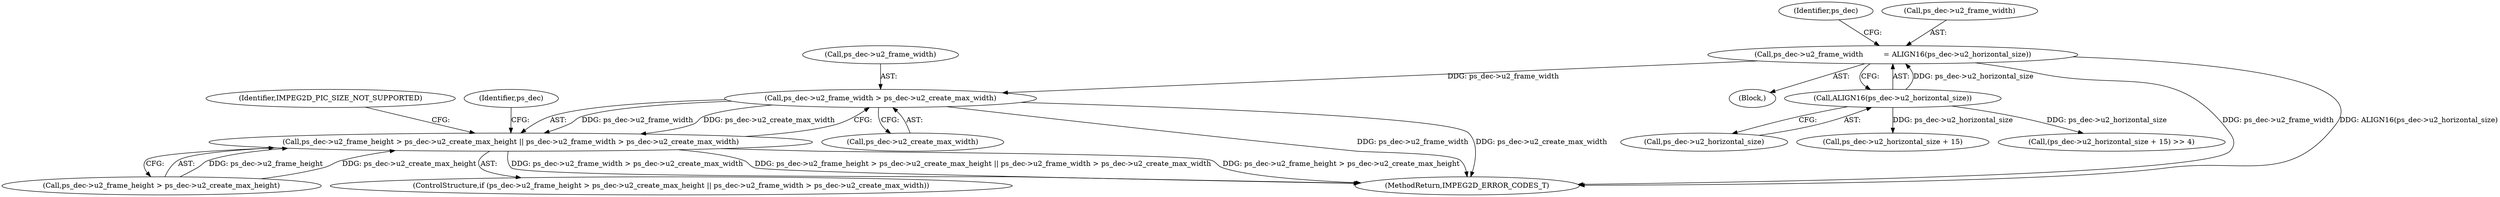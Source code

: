 digraph "0_Android_29a78a11844fc027fa44be7f8bd8dc1cf8bf89f6_0@pointer" {
"1000247" [label="(Call,ps_dec->u2_frame_width         = ALIGN16(ps_dec->u2_horizontal_size))"];
"1000251" [label="(Call,ALIGN16(ps_dec->u2_horizontal_size))"];
"1000275" [label="(Call,ps_dec->u2_frame_width > ps_dec->u2_create_max_width)"];
"1000267" [label="(Call,ps_dec->u2_frame_height > ps_dec->u2_create_max_height || ps_dec->u2_frame_width > ps_dec->u2_create_max_width)"];
"1000257" [label="(Identifier,ps_dec)"];
"1000268" [label="(Call,ps_dec->u2_frame_height > ps_dec->u2_create_max_height)"];
"1000284" [label="(Identifier,IMPEG2D_PIC_SIZE_NOT_SUPPORTED)"];
"1000252" [label="(Call,ps_dec->u2_horizontal_size)"];
"1000251" [label="(Call,ALIGN16(ps_dec->u2_horizontal_size))"];
"1000287" [label="(Identifier,ps_dec)"];
"1000247" [label="(Call,ps_dec->u2_frame_width         = ALIGN16(ps_dec->u2_horizontal_size))"];
"1000248" [label="(Call,ps_dec->u2_frame_width)"];
"1000260" [label="(Call,ps_dec->u2_horizontal_size + 15)"];
"1000279" [label="(Call,ps_dec->u2_create_max_width)"];
"1000276" [label="(Call,ps_dec->u2_frame_width)"];
"1000259" [label="(Call,(ps_dec->u2_horizontal_size + 15) >> 4)"];
"1000119" [label="(Block,)"];
"1000275" [label="(Call,ps_dec->u2_frame_width > ps_dec->u2_create_max_width)"];
"1000369" [label="(MethodReturn,IMPEG2D_ERROR_CODES_T)"];
"1000266" [label="(ControlStructure,if (ps_dec->u2_frame_height > ps_dec->u2_create_max_height || ps_dec->u2_frame_width > ps_dec->u2_create_max_width))"];
"1000267" [label="(Call,ps_dec->u2_frame_height > ps_dec->u2_create_max_height || ps_dec->u2_frame_width > ps_dec->u2_create_max_width)"];
"1000247" -> "1000119"  [label="AST: "];
"1000247" -> "1000251"  [label="CFG: "];
"1000248" -> "1000247"  [label="AST: "];
"1000251" -> "1000247"  [label="AST: "];
"1000257" -> "1000247"  [label="CFG: "];
"1000247" -> "1000369"  [label="DDG: ps_dec->u2_frame_width"];
"1000247" -> "1000369"  [label="DDG: ALIGN16(ps_dec->u2_horizontal_size)"];
"1000251" -> "1000247"  [label="DDG: ps_dec->u2_horizontal_size"];
"1000247" -> "1000275"  [label="DDG: ps_dec->u2_frame_width"];
"1000251" -> "1000252"  [label="CFG: "];
"1000252" -> "1000251"  [label="AST: "];
"1000251" -> "1000259"  [label="DDG: ps_dec->u2_horizontal_size"];
"1000251" -> "1000260"  [label="DDG: ps_dec->u2_horizontal_size"];
"1000275" -> "1000267"  [label="AST: "];
"1000275" -> "1000279"  [label="CFG: "];
"1000276" -> "1000275"  [label="AST: "];
"1000279" -> "1000275"  [label="AST: "];
"1000267" -> "1000275"  [label="CFG: "];
"1000275" -> "1000369"  [label="DDG: ps_dec->u2_frame_width"];
"1000275" -> "1000369"  [label="DDG: ps_dec->u2_create_max_width"];
"1000275" -> "1000267"  [label="DDG: ps_dec->u2_frame_width"];
"1000275" -> "1000267"  [label="DDG: ps_dec->u2_create_max_width"];
"1000267" -> "1000266"  [label="AST: "];
"1000267" -> "1000268"  [label="CFG: "];
"1000268" -> "1000267"  [label="AST: "];
"1000284" -> "1000267"  [label="CFG: "];
"1000287" -> "1000267"  [label="CFG: "];
"1000267" -> "1000369"  [label="DDG: ps_dec->u2_frame_width > ps_dec->u2_create_max_width"];
"1000267" -> "1000369"  [label="DDG: ps_dec->u2_frame_height > ps_dec->u2_create_max_height || ps_dec->u2_frame_width > ps_dec->u2_create_max_width"];
"1000267" -> "1000369"  [label="DDG: ps_dec->u2_frame_height > ps_dec->u2_create_max_height"];
"1000268" -> "1000267"  [label="DDG: ps_dec->u2_frame_height"];
"1000268" -> "1000267"  [label="DDG: ps_dec->u2_create_max_height"];
}
